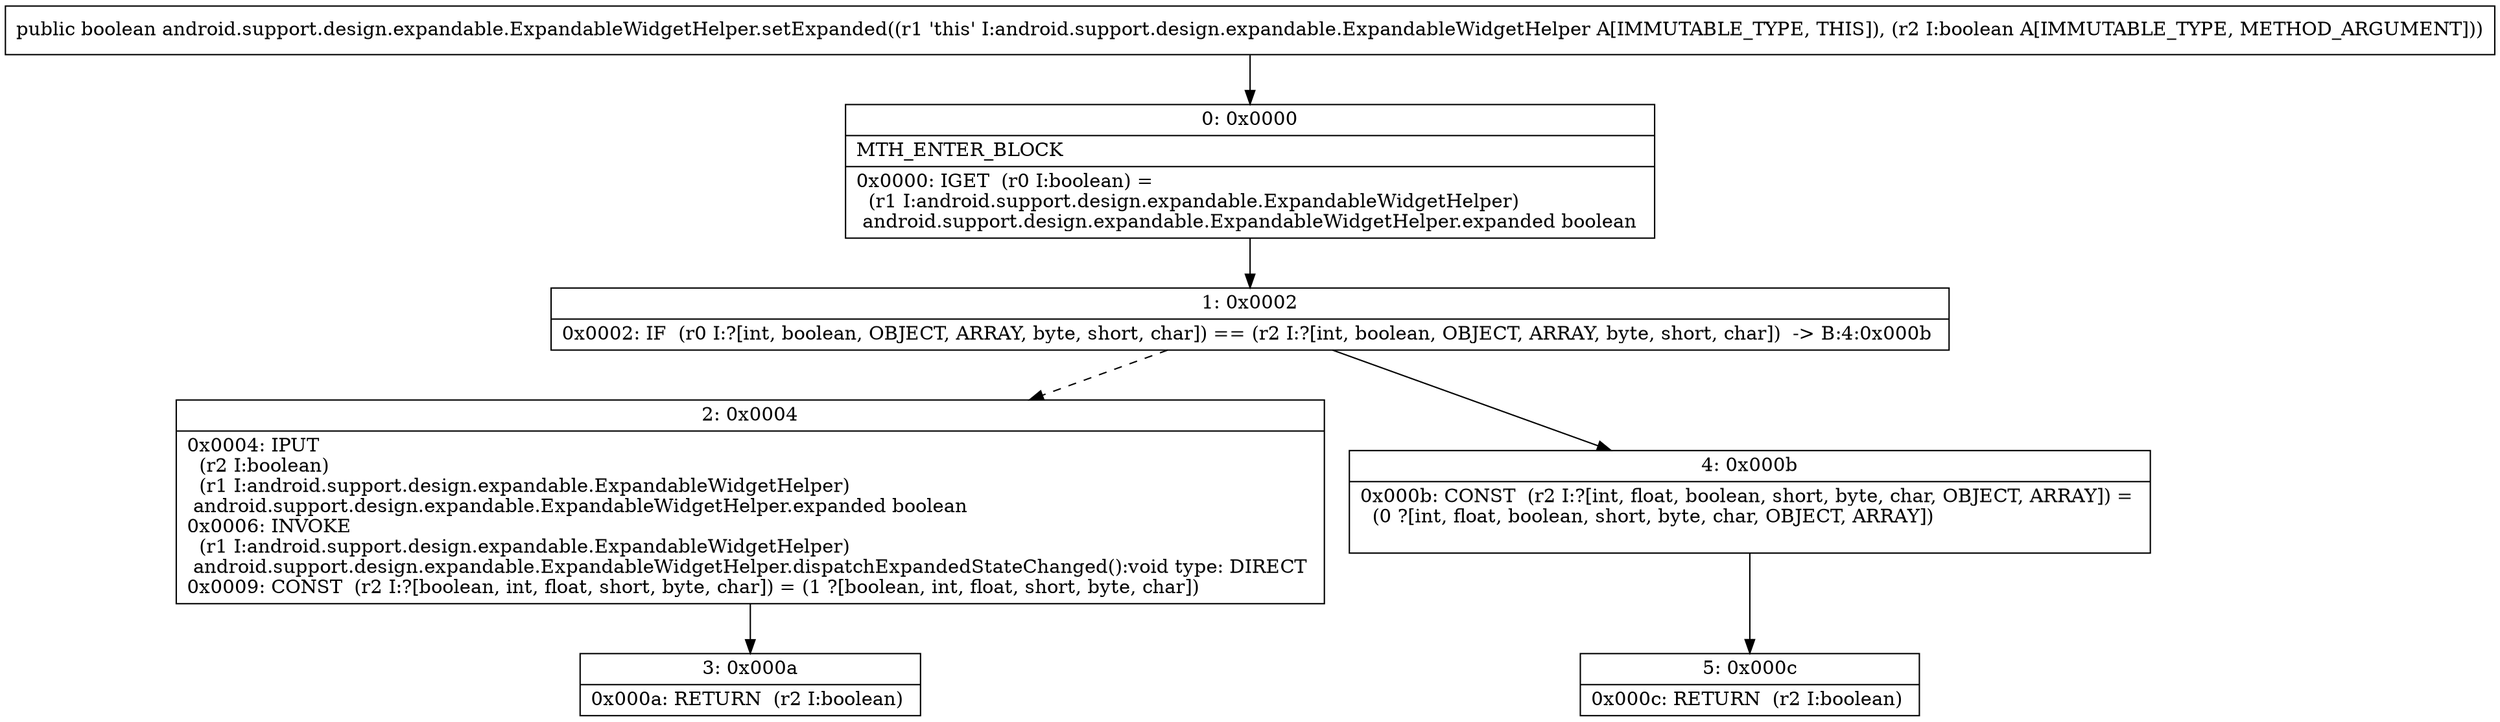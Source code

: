 digraph "CFG forandroid.support.design.expandable.ExpandableWidgetHelper.setExpanded(Z)Z" {
Node_0 [shape=record,label="{0\:\ 0x0000|MTH_ENTER_BLOCK\l|0x0000: IGET  (r0 I:boolean) = \l  (r1 I:android.support.design.expandable.ExpandableWidgetHelper)\l android.support.design.expandable.ExpandableWidgetHelper.expanded boolean \l}"];
Node_1 [shape=record,label="{1\:\ 0x0002|0x0002: IF  (r0 I:?[int, boolean, OBJECT, ARRAY, byte, short, char]) == (r2 I:?[int, boolean, OBJECT, ARRAY, byte, short, char])  \-\> B:4:0x000b \l}"];
Node_2 [shape=record,label="{2\:\ 0x0004|0x0004: IPUT  \l  (r2 I:boolean)\l  (r1 I:android.support.design.expandable.ExpandableWidgetHelper)\l android.support.design.expandable.ExpandableWidgetHelper.expanded boolean \l0x0006: INVOKE  \l  (r1 I:android.support.design.expandable.ExpandableWidgetHelper)\l android.support.design.expandable.ExpandableWidgetHelper.dispatchExpandedStateChanged():void type: DIRECT \l0x0009: CONST  (r2 I:?[boolean, int, float, short, byte, char]) = (1 ?[boolean, int, float, short, byte, char]) \l}"];
Node_3 [shape=record,label="{3\:\ 0x000a|0x000a: RETURN  (r2 I:boolean) \l}"];
Node_4 [shape=record,label="{4\:\ 0x000b|0x000b: CONST  (r2 I:?[int, float, boolean, short, byte, char, OBJECT, ARRAY]) = \l  (0 ?[int, float, boolean, short, byte, char, OBJECT, ARRAY])\l \l}"];
Node_5 [shape=record,label="{5\:\ 0x000c|0x000c: RETURN  (r2 I:boolean) \l}"];
MethodNode[shape=record,label="{public boolean android.support.design.expandable.ExpandableWidgetHelper.setExpanded((r1 'this' I:android.support.design.expandable.ExpandableWidgetHelper A[IMMUTABLE_TYPE, THIS]), (r2 I:boolean A[IMMUTABLE_TYPE, METHOD_ARGUMENT])) }"];
MethodNode -> Node_0;
Node_0 -> Node_1;
Node_1 -> Node_2[style=dashed];
Node_1 -> Node_4;
Node_2 -> Node_3;
Node_4 -> Node_5;
}


